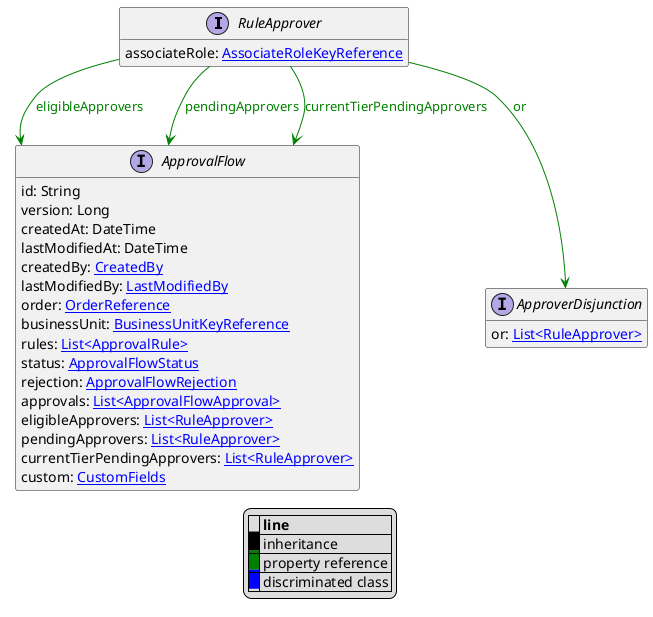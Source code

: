 @startuml

hide empty fields
hide empty methods
legend
|= |= line |
|<back:black>   </back>| inheritance |
|<back:green>   </back>| property reference |
|<back:blue>   </back>| discriminated class |
endlegend
interface RuleApprover [[RuleApprover.svg]]  {
    associateRole: [[AssociateRoleKeyReference.svg AssociateRoleKeyReference]]
}



interface ApprovalFlow [[ApprovalFlow.svg]]  {
    id: String
    version: Long
    createdAt: DateTime
    lastModifiedAt: DateTime
    createdBy: [[CreatedBy.svg CreatedBy]]
    lastModifiedBy: [[LastModifiedBy.svg LastModifiedBy]]
    order: [[OrderReference.svg OrderReference]]
    businessUnit: [[BusinessUnitKeyReference.svg BusinessUnitKeyReference]]
    rules: [[ApprovalRule.svg List<ApprovalRule>]]
    status: [[ApprovalFlowStatus.svg ApprovalFlowStatus]]
    rejection: [[ApprovalFlowRejection.svg ApprovalFlowRejection]]
    approvals: [[ApprovalFlowApproval.svg List<ApprovalFlowApproval>]]
    eligibleApprovers: [[RuleApprover.svg List<RuleApprover>]]
    pendingApprovers: [[RuleApprover.svg List<RuleApprover>]]
    currentTierPendingApprovers: [[RuleApprover.svg List<RuleApprover>]]
    custom: [[CustomFields.svg CustomFields]]
}
interface ApproverDisjunction [[ApproverDisjunction.svg]]  {
    or: [[RuleApprover.svg List<RuleApprover>]]
}

RuleApprover --> ApprovalFlow #green;text:green : "eligibleApprovers"
RuleApprover --> ApprovalFlow #green;text:green : "pendingApprovers"
RuleApprover --> ApprovalFlow #green;text:green : "currentTierPendingApprovers"
RuleApprover --> ApproverDisjunction #green;text:green : "or"
@enduml
